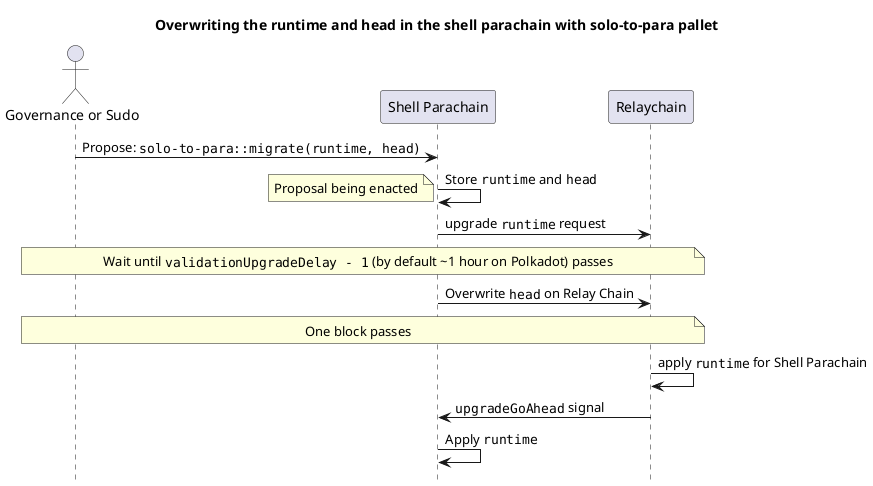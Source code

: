 @startuml
title Overwriting the runtime and head in the shell parachain with solo-to-para pallet
hide footbox

Actor "Governance or Sudo" as ADMIN
Participant "Shell Parachain" as PARA
Participant "Relaychain" as RELAY


ADMIN -> PARA: Propose: ""solo-to-para::migrate(runtime, head)""
PARA -> PARA: Store ""runtime"" and ""head""
note left: Proposal being enacted
PARA -> RELAY: upgrade ""runtime"" request
note across: Wait until ""validationUpgradeDelay - 1"" (by default ~1 hour on Polkadot) passes
PARA -> RELAY: Overwrite ""head"" on Relay Chain
note across: One block passes
RELAY -> RELAY: apply ""runtime"" for Shell Parachain
RELAY -> PARA: ""upgradeGoAhead"" signal
PARA -> PARA: Apply ""runtime""

@enduml
